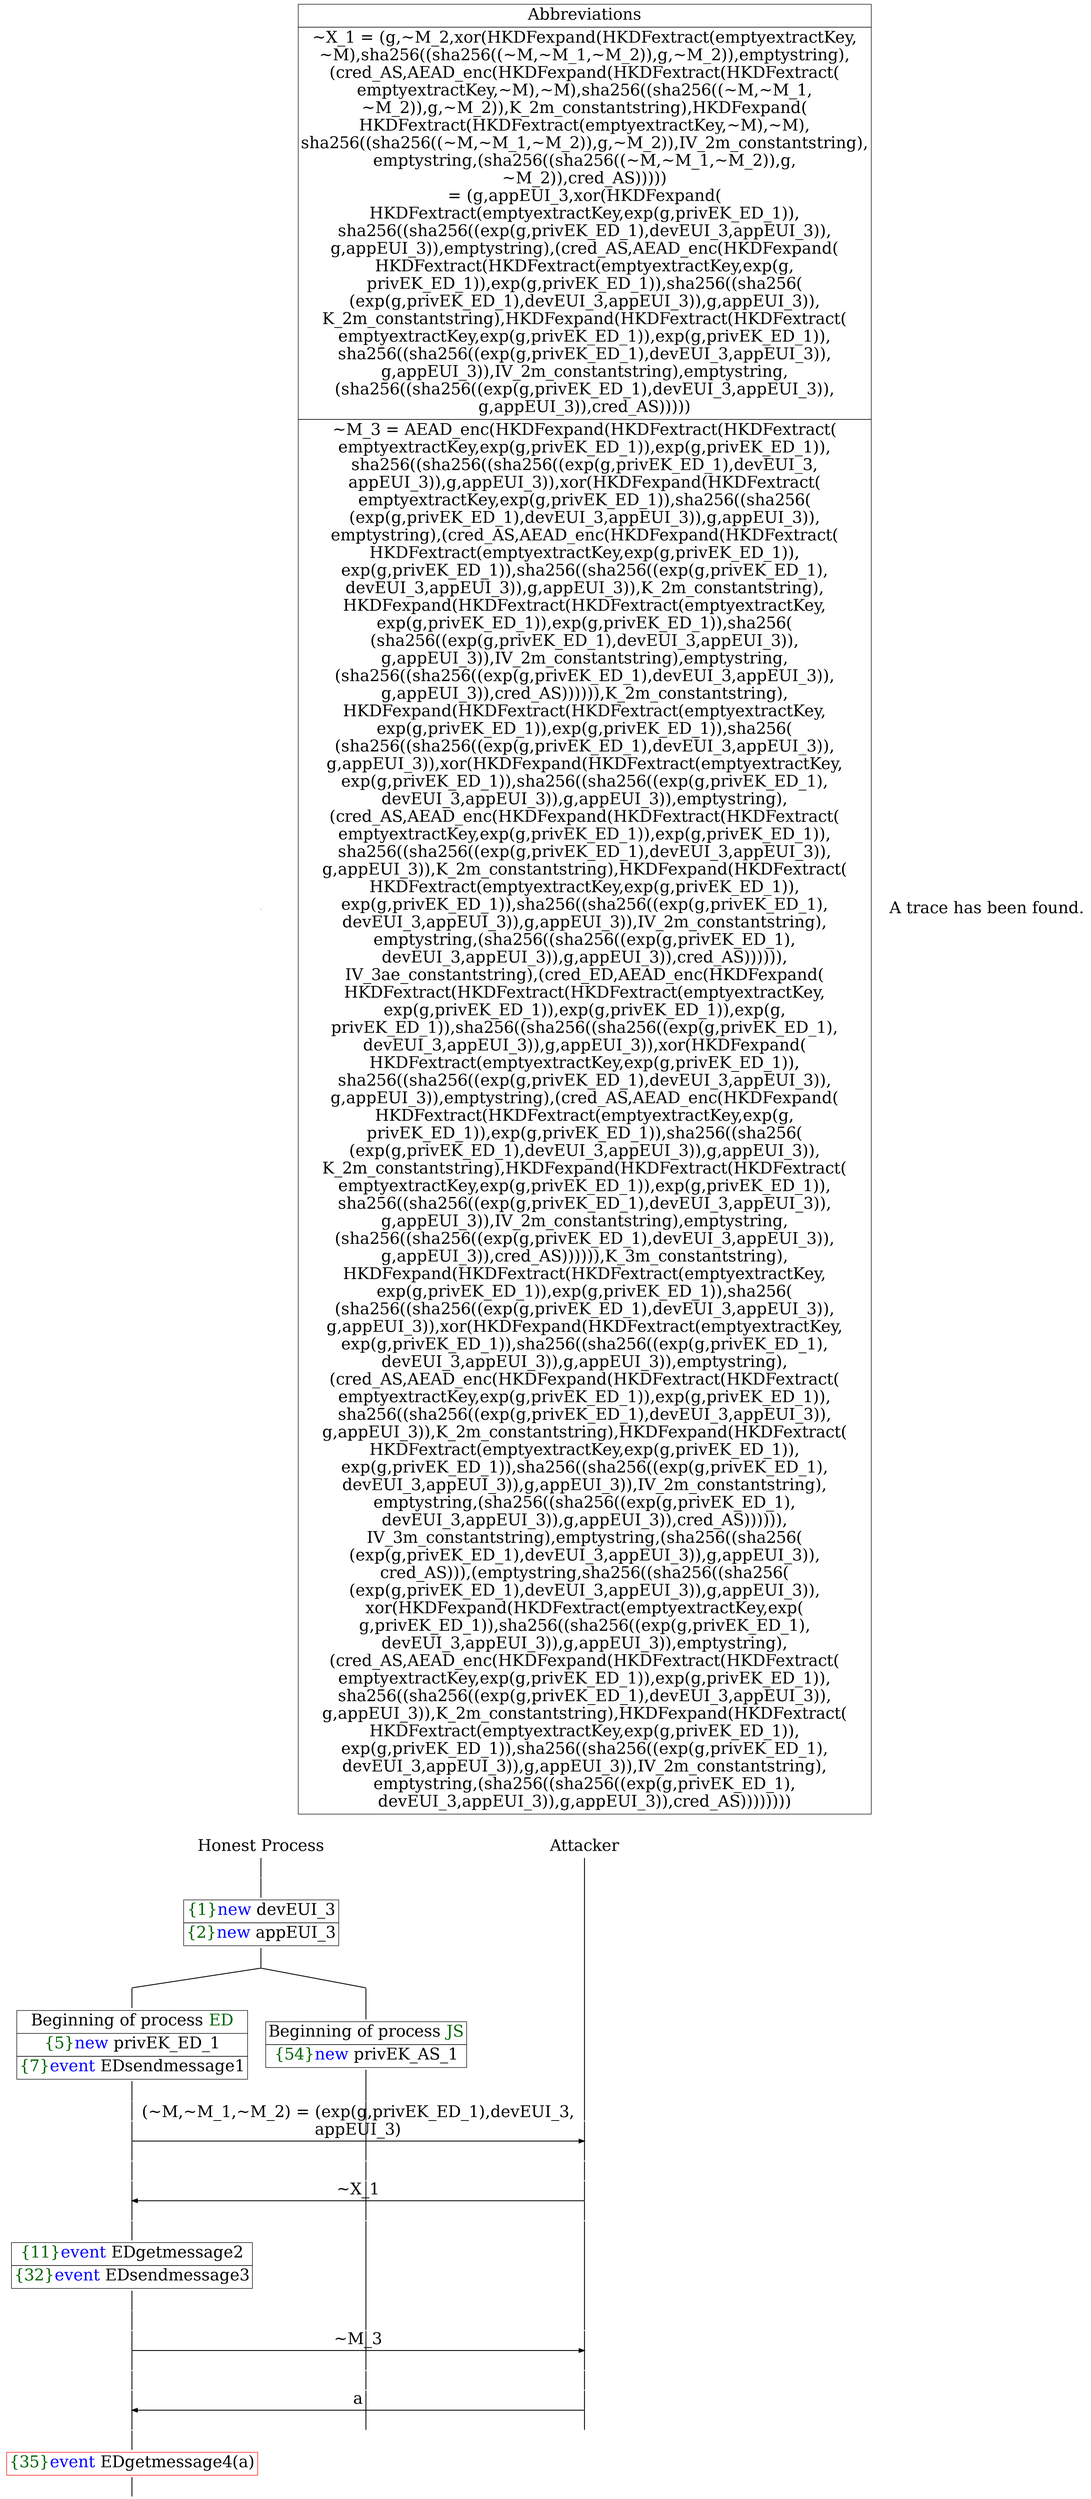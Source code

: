 digraph {
graph [ordering = out]
edge [arrowhead = none, penwidth = 1.6, fontsize = 30]
node [shape = point, width = 0, height = 0, fontsize = 30]
Trace<br/>
[label = <A trace has been found.<br/>
>, shape = plaintext]
P0__0 [label = "Honest Process", shape = plaintext]
P__0 [label = "Attacker", shape = plaintext]
Trace -> P0__0 [label = "", style = invisible, weight = 100]{rank = same; P0__0 P__0}
P0__0 -> P0__1 [label = <>, weight = 100]
P0__1 -> P0__2 [label = <>, weight = 100]
P0__2 [shape = plaintext, label = <<TABLE BORDER="0" CELLBORDER="1" CELLSPACING="0" CELLPADDING="4"> <TR><TD><FONT COLOR="darkgreen">{1}</FONT><FONT COLOR="blue">new </FONT>devEUI_3</TD></TR><TR><TD><FONT COLOR="darkgreen">{2}</FONT><FONT COLOR="blue">new </FONT>appEUI_3</TD></TR></TABLE>>]
P0__2 -> P0__3 [label = <>, weight = 100]
/*RPar */
P0__3 -> P0_1__3 [label = <>]
P0__3 -> P0_0__3 [label = <>]
P0__3 [label = "", fixedsize = false, width = 0, height = 0, shape = none]
{rank = same; P0_0__3 P0_1__3}
P0_0__3 -> P0_0__4 [label = <>, weight = 100]
P0_0__4 [shape = plaintext, label = <<TABLE BORDER="0" CELLBORDER="1" CELLSPACING="0" CELLPADDING="4"> <TR><TD>Beginning of process <FONT COLOR="darkgreen">JS</FONT></TD></TR><TR><TD><FONT COLOR="darkgreen">{54}</FONT><FONT COLOR="blue">new </FONT>privEK_AS_1</TD></TR></TABLE>>]
P0_0__4 -> P0_0__5 [label = <>, weight = 100]
P0_1__3 -> P0_1__4 [label = <>, weight = 100]
P0_1__4 [shape = plaintext, label = <<TABLE BORDER="0" CELLBORDER="1" CELLSPACING="0" CELLPADDING="4"> <TR><TD>Beginning of process <FONT COLOR="darkgreen">ED</FONT></TD></TR><TR><TD><FONT COLOR="darkgreen">{5}</FONT><FONT COLOR="blue">new </FONT>privEK_ED_1</TD></TR><TR><TD><FONT COLOR="darkgreen">{7}</FONT><FONT COLOR="blue">event</FONT> EDsendmessage1</TD></TR></TABLE>>]
P0_1__4 -> P0_1__5 [label = <>, weight = 100]
P0_1__5 -> P0_1__6 [label = <>, weight = 100]
P0_0__5 -> P0_0__6 [label = <>, weight = 100]
P__0 -> P__1 [label = <>, weight = 100]
{rank = same; P__1 P0_0__6 P0_1__6}
P0_1__6 -> P0_1__7 [label = <>, weight = 100]
P__1 -> P__2 [label = <>, weight = 100]
{rank = same; P__2 P0_1__7}
P0_1__7 -> P__2 [label = <(~M,~M_1,~M_2) = (exp(g,privEK_ED_1),devEUI_3,<br/>
appEUI_3)>, arrowhead = normal]
P0_1__7 -> P0_1__8 [label = <>, weight = 100]
P0_0__6 -> P0_0__7 [label = <>, weight = 100]
P__2 -> P__3 [label = <>, weight = 100]
{rank = same; P__3 P0_0__7 P0_1__8}
P0_1__8 -> P0_1__9 [label = <>, weight = 100]
P0_0__7 -> P0_0__8 [label = <>, weight = 100]
P__3 -> P__4 [label = <>, weight = 100]
{rank = same; P__4 P0_0__8 P0_1__9}
P0_1__9 -> P0_1__10 [label = <>, weight = 100]
P__4 -> P__5 [label = <>, weight = 100]
{rank = same; P__5 P0_1__10}
P0_1__10 -> P__5 [label = <~X_1>, dir = back, arrowhead = normal]
P0_1__10 -> P0_1__11 [label = <>, weight = 100]
P0_0__8 -> P0_0__9 [label = <>, weight = 100]
P__5 -> P__6 [label = <>, weight = 100]
{rank = same; P__6 P0_0__9 P0_1__11}
P0_1__11 -> P0_1__12 [label = <>, weight = 100]
P0_1__12 [shape = plaintext, label = <<TABLE BORDER="0" CELLBORDER="1" CELLSPACING="0" CELLPADDING="4"> <TR><TD><FONT COLOR="darkgreen">{11}</FONT><FONT COLOR="blue">event</FONT> EDgetmessage2</TD></TR><TR><TD><FONT COLOR="darkgreen">{32}</FONT><FONT COLOR="blue">event</FONT> EDsendmessage3</TD></TR></TABLE>>]
P0_1__12 -> P0_1__13 [label = <>, weight = 100]
P0_1__13 -> P0_1__14 [label = <>, weight = 100]
P0_0__9 -> P0_0__10 [label = <>, weight = 100]
P__6 -> P__7 [label = <>, weight = 100]
{rank = same; P__7 P0_0__10 P0_1__14}
P0_1__14 -> P0_1__15 [label = <>, weight = 100]
P__7 -> P__8 [label = <>, weight = 100]
{rank = same; P__8 P0_1__15}
P0_1__15 -> P__8 [label = <~M_3>, arrowhead = normal]
P0_1__15 -> P0_1__16 [label = <>, weight = 100]
P0_0__10 -> P0_0__11 [label = <>, weight = 100]
P__8 -> P__9 [label = <>, weight = 100]
{rank = same; P__9 P0_0__11 P0_1__16}
P0_1__16 -> P0_1__17 [label = <>, weight = 100]
P0_0__11 -> P0_0__12 [label = <>, weight = 100]
P__9 -> P__10 [label = <>, weight = 100]
{rank = same; P__10 P0_0__12 P0_1__17}
P0_1__17 -> P0_1__18 [label = <>, weight = 100]
P__10 -> P__11 [label = <>, weight = 100]
{rank = same; P__11 P0_1__18}
P0_1__18 -> P__11 [label = <a>, dir = back, arrowhead = normal]
P0_1__18 -> P0_1__19 [label = <>, weight = 100]
P0_0__12 -> P0_0__13 [label = <>, weight = 100]
P__11 -> P__12 [label = <>, weight = 100]
{rank = same; P__12 P0_0__13 P0_1__19}
P0_1__19 -> P0_1__20 [label = <>, weight = 100]
P0_1__20 [color = red, shape = plaintext, label = <<TABLE BORDER="0" CELLBORDER="1" CELLSPACING="0" CELLPADDING="4"> <TR><TD><FONT COLOR="darkgreen">{35}</FONT><FONT COLOR="blue">event</FONT> EDgetmessage4(a)</TD></TR></TABLE>>]
P0_1__20 -> P0_1__21 [label = <>, weight = 100]
Abbrev [shape = plaintext, label = <<TABLE BORDER="0" CELLBORDER="1" CELLSPACING="0" CELLPADDING="4"><TR> <TD> Abbreviations </TD></TR><TR><TD>~X_1 = (g,~M_2,xor(HKDFexpand(HKDFextract(emptyextractKey,<br/>
~M),sha256((sha256((~M,~M_1,~M_2)),g,~M_2)),emptystring),<br/>
(cred_AS,AEAD_enc(HKDFexpand(HKDFextract(HKDFextract(<br/>
emptyextractKey,~M),~M),sha256((sha256((~M,~M_1,<br/>
~M_2)),g,~M_2)),K_2m_constantstring),HKDFexpand(<br/>
HKDFextract(HKDFextract(emptyextractKey,~M),~M),<br/>
sha256((sha256((~M,~M_1,~M_2)),g,~M_2)),IV_2m_constantstring),<br/>
emptystring,(sha256((sha256((~M,~M_1,~M_2)),g,<br/>
~M_2)),cred_AS)))))<br/>
= (g,appEUI_3,xor(HKDFexpand(<br/>
HKDFextract(emptyextractKey,exp(g,privEK_ED_1)),<br/>
sha256((sha256((exp(g,privEK_ED_1),devEUI_3,appEUI_3)),<br/>
g,appEUI_3)),emptystring),(cred_AS,AEAD_enc(HKDFexpand(<br/>
HKDFextract(HKDFextract(emptyextractKey,exp(g,<br/>
privEK_ED_1)),exp(g,privEK_ED_1)),sha256((sha256(<br/>
(exp(g,privEK_ED_1),devEUI_3,appEUI_3)),g,appEUI_3)),<br/>
K_2m_constantstring),HKDFexpand(HKDFextract(HKDFextract(<br/>
emptyextractKey,exp(g,privEK_ED_1)),exp(g,privEK_ED_1)),<br/>
sha256((sha256((exp(g,privEK_ED_1),devEUI_3,appEUI_3)),<br/>
g,appEUI_3)),IV_2m_constantstring),emptystring,<br/>
(sha256((sha256((exp(g,privEK_ED_1),devEUI_3,appEUI_3)),<br/>
g,appEUI_3)),cred_AS)))))</TD></TR><TR><TD>~M_3 = AEAD_enc(HKDFexpand(HKDFextract(HKDFextract(<br/>
emptyextractKey,exp(g,privEK_ED_1)),exp(g,privEK_ED_1)),<br/>
sha256((sha256((sha256((exp(g,privEK_ED_1),devEUI_3,<br/>
appEUI_3)),g,appEUI_3)),xor(HKDFexpand(HKDFextract(<br/>
emptyextractKey,exp(g,privEK_ED_1)),sha256((sha256(<br/>
(exp(g,privEK_ED_1),devEUI_3,appEUI_3)),g,appEUI_3)),<br/>
emptystring),(cred_AS,AEAD_enc(HKDFexpand(HKDFextract(<br/>
HKDFextract(emptyextractKey,exp(g,privEK_ED_1)),<br/>
exp(g,privEK_ED_1)),sha256((sha256((exp(g,privEK_ED_1),<br/>
devEUI_3,appEUI_3)),g,appEUI_3)),K_2m_constantstring),<br/>
HKDFexpand(HKDFextract(HKDFextract(emptyextractKey,<br/>
exp(g,privEK_ED_1)),exp(g,privEK_ED_1)),sha256(<br/>
(sha256((exp(g,privEK_ED_1),devEUI_3,appEUI_3)),<br/>
g,appEUI_3)),IV_2m_constantstring),emptystring,<br/>
(sha256((sha256((exp(g,privEK_ED_1),devEUI_3,appEUI_3)),<br/>
g,appEUI_3)),cred_AS)))))),K_2m_constantstring),<br/>
HKDFexpand(HKDFextract(HKDFextract(emptyextractKey,<br/>
exp(g,privEK_ED_1)),exp(g,privEK_ED_1)),sha256(<br/>
(sha256((sha256((exp(g,privEK_ED_1),devEUI_3,appEUI_3)),<br/>
g,appEUI_3)),xor(HKDFexpand(HKDFextract(emptyextractKey,<br/>
exp(g,privEK_ED_1)),sha256((sha256((exp(g,privEK_ED_1),<br/>
devEUI_3,appEUI_3)),g,appEUI_3)),emptystring),<br/>
(cred_AS,AEAD_enc(HKDFexpand(HKDFextract(HKDFextract(<br/>
emptyextractKey,exp(g,privEK_ED_1)),exp(g,privEK_ED_1)),<br/>
sha256((sha256((exp(g,privEK_ED_1),devEUI_3,appEUI_3)),<br/>
g,appEUI_3)),K_2m_constantstring),HKDFexpand(HKDFextract(<br/>
HKDFextract(emptyextractKey,exp(g,privEK_ED_1)),<br/>
exp(g,privEK_ED_1)),sha256((sha256((exp(g,privEK_ED_1),<br/>
devEUI_3,appEUI_3)),g,appEUI_3)),IV_2m_constantstring),<br/>
emptystring,(sha256((sha256((exp(g,privEK_ED_1),<br/>
devEUI_3,appEUI_3)),g,appEUI_3)),cred_AS)))))),<br/>
IV_3ae_constantstring),(cred_ED,AEAD_enc(HKDFexpand(<br/>
HKDFextract(HKDFextract(HKDFextract(emptyextractKey,<br/>
exp(g,privEK_ED_1)),exp(g,privEK_ED_1)),exp(g,<br/>
privEK_ED_1)),sha256((sha256((sha256((exp(g,privEK_ED_1),<br/>
devEUI_3,appEUI_3)),g,appEUI_3)),xor(HKDFexpand(<br/>
HKDFextract(emptyextractKey,exp(g,privEK_ED_1)),<br/>
sha256((sha256((exp(g,privEK_ED_1),devEUI_3,appEUI_3)),<br/>
g,appEUI_3)),emptystring),(cred_AS,AEAD_enc(HKDFexpand(<br/>
HKDFextract(HKDFextract(emptyextractKey,exp(g,<br/>
privEK_ED_1)),exp(g,privEK_ED_1)),sha256((sha256(<br/>
(exp(g,privEK_ED_1),devEUI_3,appEUI_3)),g,appEUI_3)),<br/>
K_2m_constantstring),HKDFexpand(HKDFextract(HKDFextract(<br/>
emptyextractKey,exp(g,privEK_ED_1)),exp(g,privEK_ED_1)),<br/>
sha256((sha256((exp(g,privEK_ED_1),devEUI_3,appEUI_3)),<br/>
g,appEUI_3)),IV_2m_constantstring),emptystring,<br/>
(sha256((sha256((exp(g,privEK_ED_1),devEUI_3,appEUI_3)),<br/>
g,appEUI_3)),cred_AS)))))),K_3m_constantstring),<br/>
HKDFexpand(HKDFextract(HKDFextract(emptyextractKey,<br/>
exp(g,privEK_ED_1)),exp(g,privEK_ED_1)),sha256(<br/>
(sha256((sha256((exp(g,privEK_ED_1),devEUI_3,appEUI_3)),<br/>
g,appEUI_3)),xor(HKDFexpand(HKDFextract(emptyextractKey,<br/>
exp(g,privEK_ED_1)),sha256((sha256((exp(g,privEK_ED_1),<br/>
devEUI_3,appEUI_3)),g,appEUI_3)),emptystring),<br/>
(cred_AS,AEAD_enc(HKDFexpand(HKDFextract(HKDFextract(<br/>
emptyextractKey,exp(g,privEK_ED_1)),exp(g,privEK_ED_1)),<br/>
sha256((sha256((exp(g,privEK_ED_1),devEUI_3,appEUI_3)),<br/>
g,appEUI_3)),K_2m_constantstring),HKDFexpand(HKDFextract(<br/>
HKDFextract(emptyextractKey,exp(g,privEK_ED_1)),<br/>
exp(g,privEK_ED_1)),sha256((sha256((exp(g,privEK_ED_1),<br/>
devEUI_3,appEUI_3)),g,appEUI_3)),IV_2m_constantstring),<br/>
emptystring,(sha256((sha256((exp(g,privEK_ED_1),<br/>
devEUI_3,appEUI_3)),g,appEUI_3)),cred_AS)))))),<br/>
IV_3m_constantstring),emptystring,(sha256((sha256(<br/>
(exp(g,privEK_ED_1),devEUI_3,appEUI_3)),g,appEUI_3)),<br/>
cred_AS))),(emptystring,sha256((sha256((sha256(<br/>
(exp(g,privEK_ED_1),devEUI_3,appEUI_3)),g,appEUI_3)),<br/>
xor(HKDFexpand(HKDFextract(emptyextractKey,exp(<br/>
g,privEK_ED_1)),sha256((sha256((exp(g,privEK_ED_1),<br/>
devEUI_3,appEUI_3)),g,appEUI_3)),emptystring),<br/>
(cred_AS,AEAD_enc(HKDFexpand(HKDFextract(HKDFextract(<br/>
emptyextractKey,exp(g,privEK_ED_1)),exp(g,privEK_ED_1)),<br/>
sha256((sha256((exp(g,privEK_ED_1),devEUI_3,appEUI_3)),<br/>
g,appEUI_3)),K_2m_constantstring),HKDFexpand(HKDFextract(<br/>
HKDFextract(emptyextractKey,exp(g,privEK_ED_1)),<br/>
exp(g,privEK_ED_1)),sha256((sha256((exp(g,privEK_ED_1),<br/>
devEUI_3,appEUI_3)),g,appEUI_3)),IV_2m_constantstring),<br/>
emptystring,(sha256((sha256((exp(g,privEK_ED_1),<br/>
devEUI_3,appEUI_3)),g,appEUI_3)),cred_AS))))))))</TD></TR></TABLE>>]Abbrev -> P__0 [style = invisible, weight =100]}